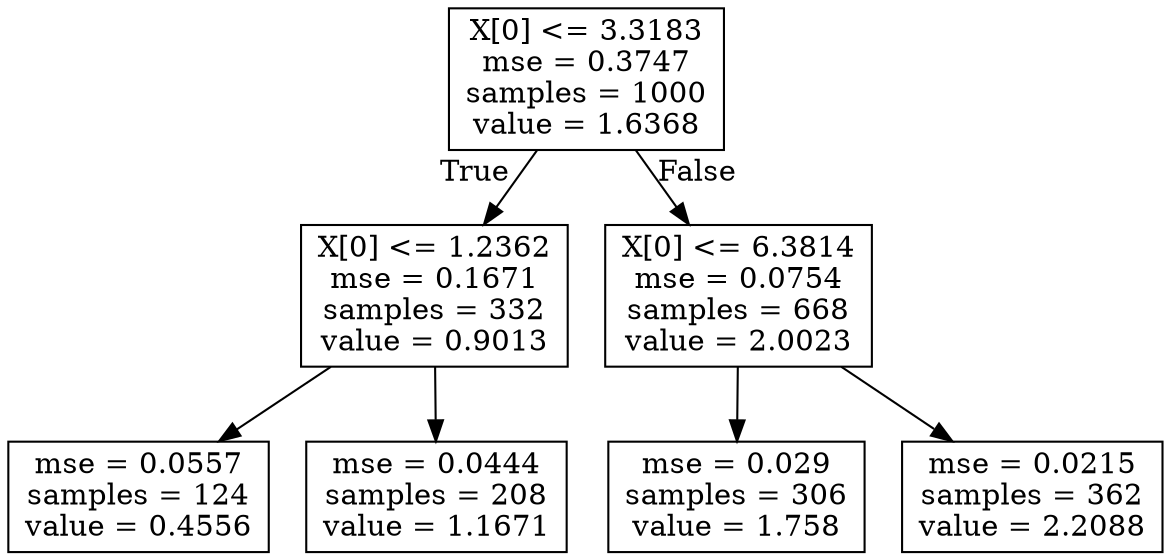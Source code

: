 digraph Tree {
node [shape=box] ;
0 [label="X[0] <= 3.3183\nmse = 0.3747\nsamples = 1000\nvalue = 1.6368"] ;
1 [label="X[0] <= 1.2362\nmse = 0.1671\nsamples = 332\nvalue = 0.9013"] ;
0 -> 1 [labeldistance=2.5, labelangle=45, headlabel="True"] ;
2 [label="mse = 0.0557\nsamples = 124\nvalue = 0.4556"] ;
1 -> 2 ;
3 [label="mse = 0.0444\nsamples = 208\nvalue = 1.1671"] ;
1 -> 3 ;
4 [label="X[0] <= 6.3814\nmse = 0.0754\nsamples = 668\nvalue = 2.0023"] ;
0 -> 4 [labeldistance=2.5, labelangle=-45, headlabel="False"] ;
5 [label="mse = 0.029\nsamples = 306\nvalue = 1.758"] ;
4 -> 5 ;
6 [label="mse = 0.0215\nsamples = 362\nvalue = 2.2088"] ;
4 -> 6 ;
}